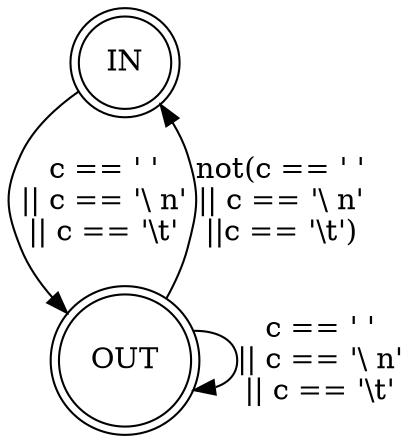 digraph maquina_estados {
  node [shape = doublecircle];
  IN -> OUT  [label="c == ' '\n|| c == '\\ n'\n|| c == '\\t'"];
  OUT -> OUT [label="c == ' '\n|| c == '\\ n'\n|| c == '\\t'"];
  OUT ->  IN[label="not(c == ' '\n|| c == '\\ n'\n||c == '\\t')"];

}
